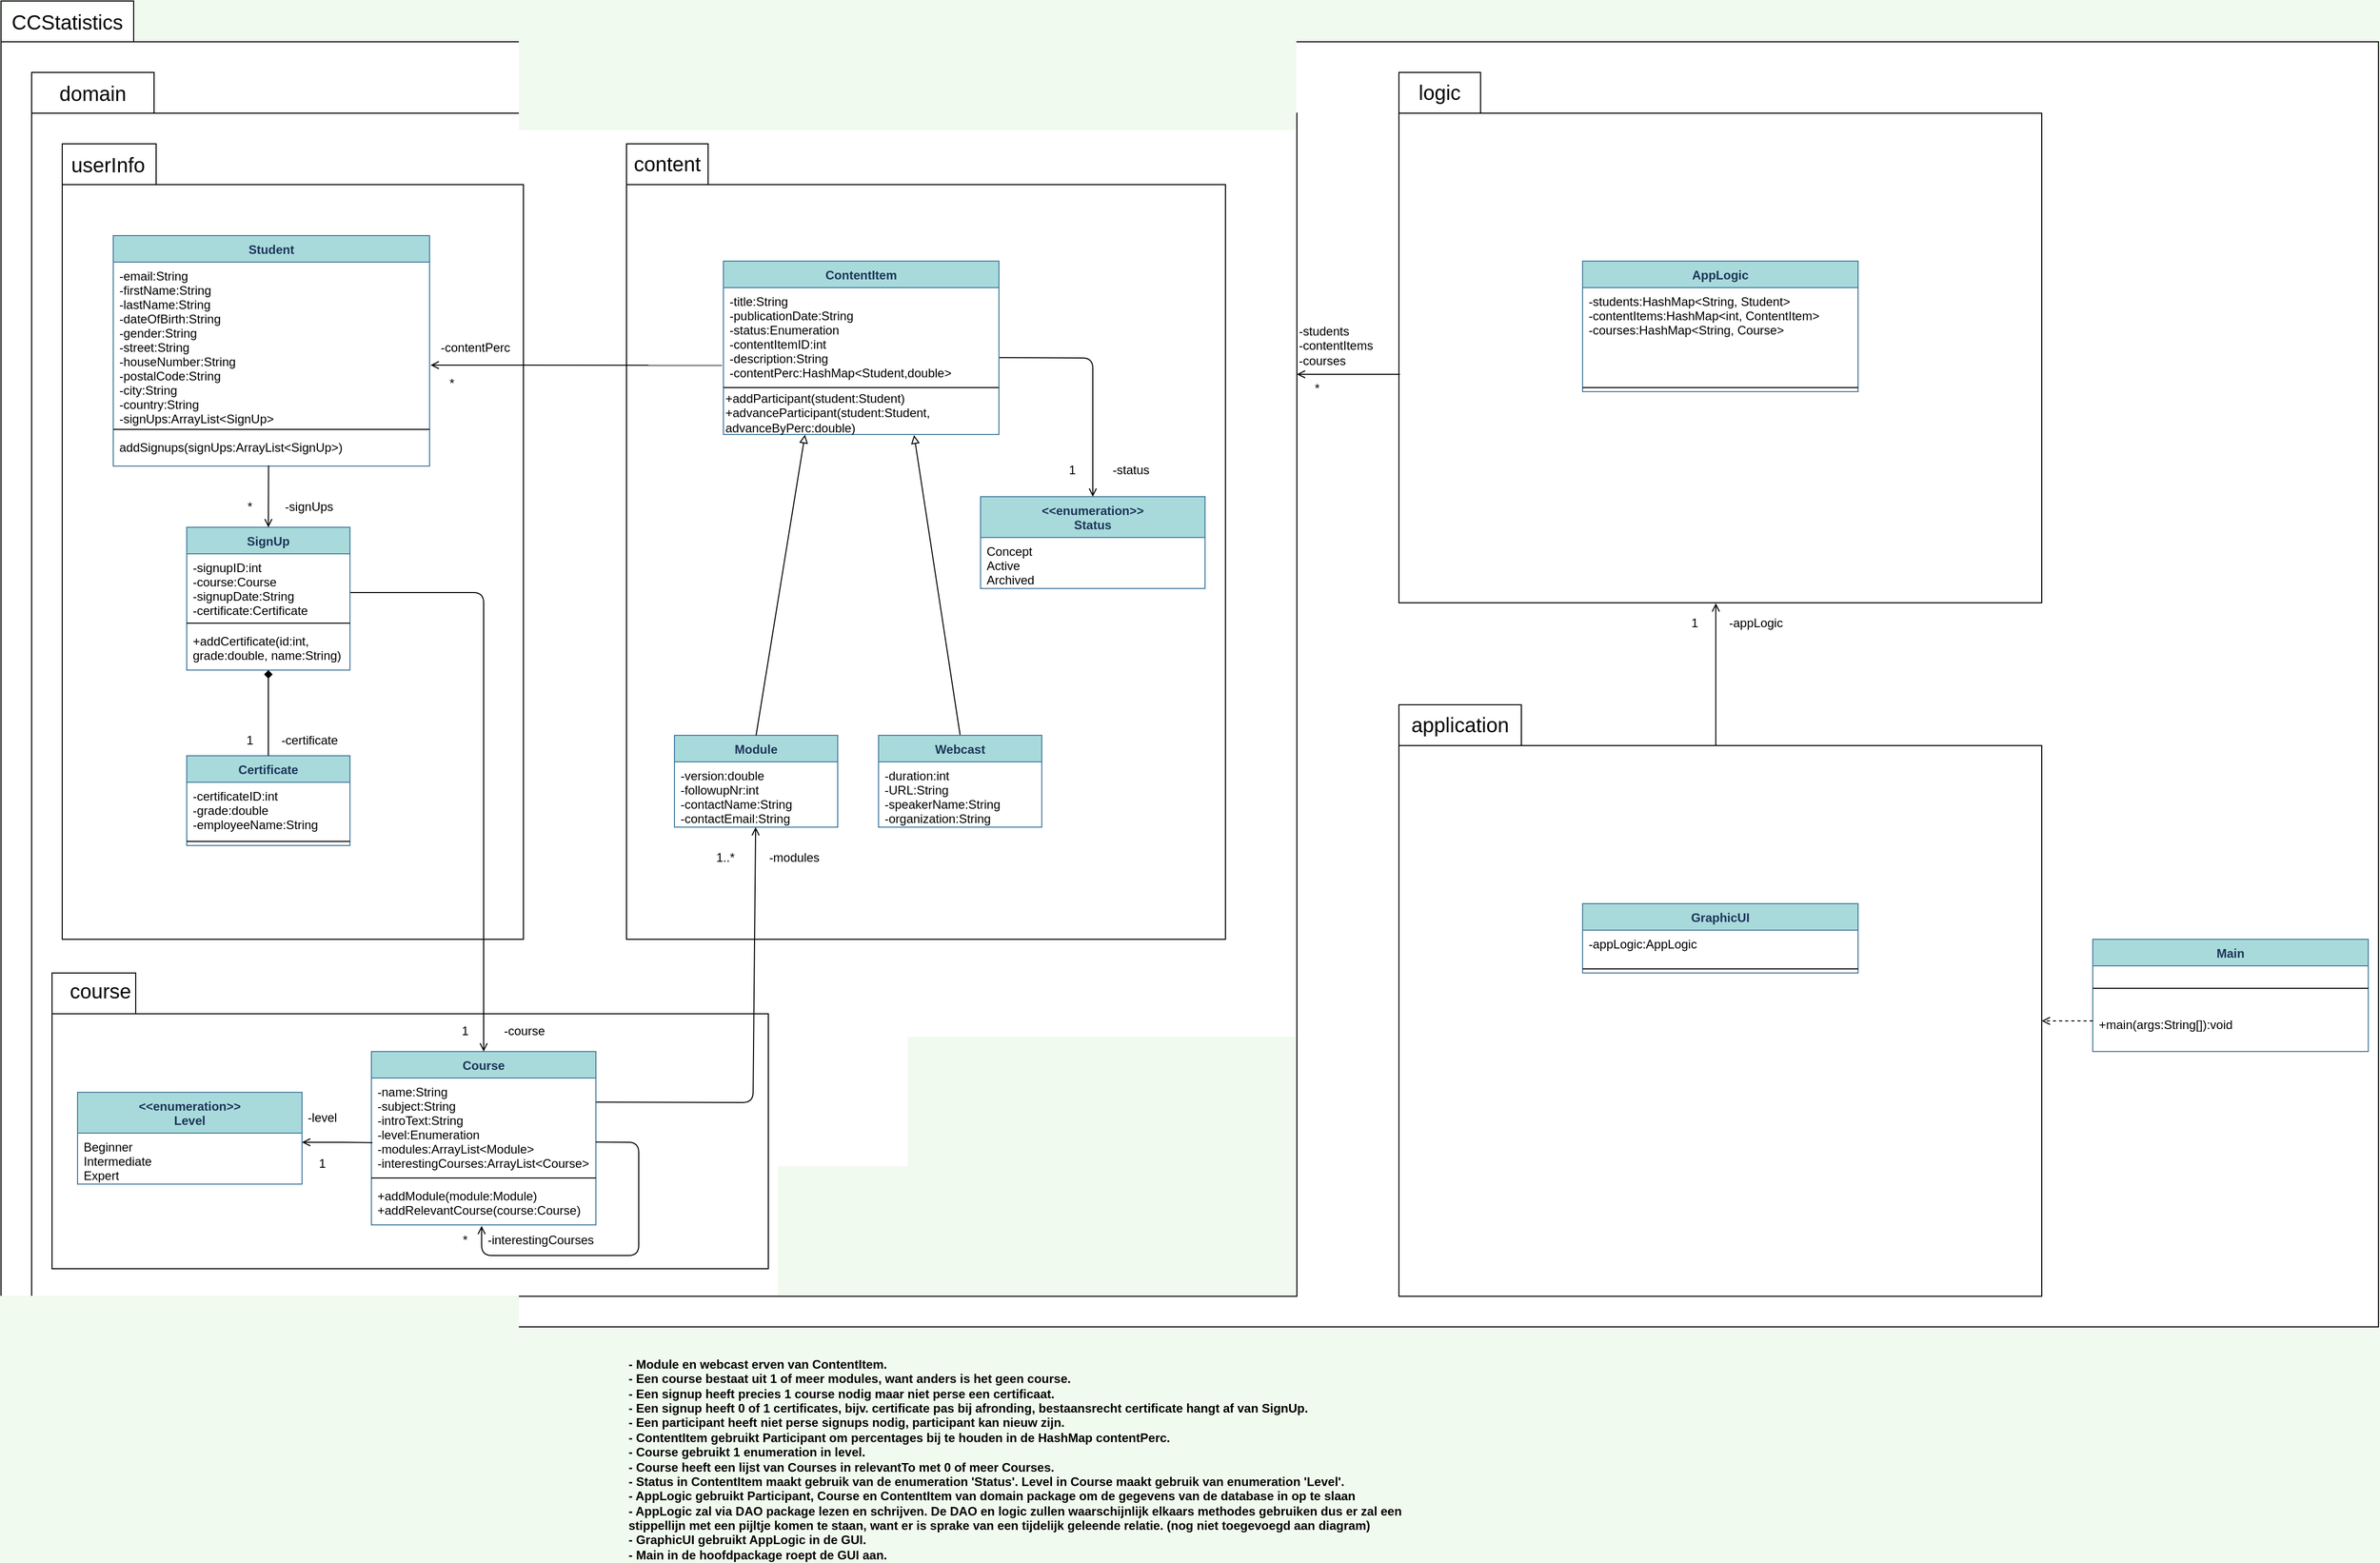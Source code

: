 <mxfile version="13.9.9" type="device" pages="2"><diagram id="C5RBs43oDa-KdzZeNtuy" name="Class diagram"><mxGraphModel dx="2032" dy="3034" grid="1" gridSize="10" guides="1" tooltips="1" connect="1" arrows="1" fold="1" page="1" pageScale="1" pageWidth="827" pageHeight="1169" background="#F1FAEE" math="0" shadow="0"><root><mxCell id="WIyWlLk6GJQsqaUBKTNV-0"/><mxCell id="WIyWlLk6GJQsqaUBKTNV-1" parent="WIyWlLk6GJQsqaUBKTNV-0"/><mxCell id="sgHCHZH9hC2yKxgUmPNf-14" value="package" style="shape=folder;fontStyle=1;spacingTop=10;tabWidth=130;tabHeight=40;tabPosition=left;html=1;fontSize=12;" parent="WIyWlLk6GJQsqaUBKTNV-1" vertex="1"><mxGeometry x="-800" y="-2320" width="2330" height="1300" as="geometry"/></mxCell><mxCell id="sgHCHZH9hC2yKxgUmPNf-5" value="" style="shape=folder;fontStyle=1;spacingTop=10;tabWidth=60;tabHeight=40;tabPosition=left;html=1;fontSize=20;" parent="WIyWlLk6GJQsqaUBKTNV-1" vertex="1"><mxGeometry x="-770" y="-2250" width="1240" height="1200" as="geometry"/></mxCell><mxCell id="sgHCHZH9hC2yKxgUmPNf-3" value="" style="shape=folder;fontStyle=1;spacingTop=10;tabWidth=82;tabHeight=40;tabPosition=left;html=1;" parent="WIyWlLk6GJQsqaUBKTNV-1" vertex="1"><mxGeometry x="-750" y="-1367" width="702" height="290" as="geometry"/></mxCell><mxCell id="sgHCHZH9hC2yKxgUmPNf-0" value="" style="shape=folder;fontStyle=1;spacingTop=10;tabWidth=92;tabHeight=40;tabPosition=left;html=1;" parent="WIyWlLk6GJQsqaUBKTNV-1" vertex="1"><mxGeometry x="-740" y="-2180" width="452" height="780" as="geometry"/></mxCell><mxCell id="sPdz_jmMc16dJgYQqv5J-1" value="" style="shape=folder;fontStyle=1;spacingTop=10;tabWidth=80;tabHeight=40;tabPosition=left;html=1;" parent="WIyWlLk6GJQsqaUBKTNV-1" vertex="1"><mxGeometry x="-187" y="-2180" width="587" height="780" as="geometry"/></mxCell><mxCell id="feHipGiowACFjIjU3fnN-57" style="rounded=1;sketch=0;orthogonalLoop=1;jettySize=auto;html=1;startArrow=open;startFill=0;endArrow=none;endFill=0;fillColor=#e1d5e7;fontColor=#1D3557;entryX=-0.005;entryY=0.81;entryDx=0;entryDy=0;entryPerimeter=0;" parent="WIyWlLk6GJQsqaUBKTNV-1" target="feHipGiowACFjIjU3fnN-1" edge="1"><mxGeometry relative="1" as="geometry"><mxPoint x="-172" y="-1950" as="targetPoint"/><mxPoint x="-379" y="-1963" as="sourcePoint"/><Array as="points"/></mxGeometry></mxCell><mxCell id="feHipGiowACFjIjU3fnN-0" value="ContentItem" style="swimlane;fontStyle=1;align=center;verticalAlign=top;childLayout=stackLayout;horizontal=1;startSize=26;horizontalStack=0;resizeParent=1;resizeParentMax=0;resizeLast=0;collapsible=1;marginBottom=0;rounded=0;sketch=0;strokeColor=#457B9D;fillColor=#A8DADC;fontColor=#1D3557;" parent="WIyWlLk6GJQsqaUBKTNV-1" vertex="1"><mxGeometry x="-92" y="-2065" width="270" height="170" as="geometry"/></mxCell><mxCell id="feHipGiowACFjIjU3fnN-1" value="-title:String&#10;-publicationDate:String&#10;-status:Enumeration&#10;-contentItemID:int&#10;-description:String&#10;-contentPerc:HashMap&lt;Student,double&gt;" style="text;strokeColor=none;fillColor=none;align=left;verticalAlign=top;spacingLeft=4;spacingRight=4;overflow=hidden;rotatable=0;points=[[0,0.5],[1,0.5]];portConstraint=eastwest;" parent="feHipGiowACFjIjU3fnN-0" vertex="1"><mxGeometry y="26" width="270" height="94" as="geometry"/></mxCell><mxCell id="4xEFzBpWDrpKqAZ_pWya-16" value="" style="line;strokeWidth=1;fillColor=none;align=left;verticalAlign=middle;spacingTop=-1;spacingLeft=3;spacingRight=3;rotatable=0;labelPosition=right;points=[];portConstraint=eastwest;" parent="feHipGiowACFjIjU3fnN-0" vertex="1"><mxGeometry y="120" width="270" height="8" as="geometry"/></mxCell><mxCell id="4xEFzBpWDrpKqAZ_pWya-19" value="+addParticipant(student:Student)&lt;br&gt;+advanceParticipant(student:Student,&lt;br&gt;advanceByPerc:double)" style="text;html=1;strokeColor=none;fillColor=none;align=left;verticalAlign=middle;whiteSpace=wrap;rounded=0;" parent="feHipGiowACFjIjU3fnN-0" vertex="1"><mxGeometry y="128" width="270" height="42" as="geometry"/></mxCell><mxCell id="feHipGiowACFjIjU3fnN-54" style="rounded=1;sketch=0;orthogonalLoop=1;jettySize=auto;html=1;startArrow=open;startFill=0;endArrow=none;endFill=0;fillColor=#A8DADC;fontColor=#1D3557;entryX=0.997;entryY=0.251;entryDx=0;entryDy=0;entryPerimeter=0;" parent="WIyWlLk6GJQsqaUBKTNV-1" source="feHipGiowACFjIjU3fnN-4" target="feHipGiowACFjIjU3fnN-14" edge="1"><mxGeometry relative="1" as="geometry"><Array as="points"><mxPoint x="-63" y="-1240"/></Array><mxPoint x="-230" y="-1280" as="targetPoint"/></mxGeometry></mxCell><mxCell id="feHipGiowACFjIjU3fnN-4" value="Module" style="swimlane;fontStyle=1;align=center;verticalAlign=top;childLayout=stackLayout;horizontal=1;startSize=26;horizontalStack=0;resizeParent=1;resizeParentMax=0;resizeLast=0;collapsible=1;marginBottom=0;rounded=0;sketch=0;strokeColor=#457B9D;fillColor=#A8DADC;fontColor=#1D3557;" parent="WIyWlLk6GJQsqaUBKTNV-1" vertex="1"><mxGeometry x="-140" y="-1600" width="160" height="90" as="geometry"><mxRectangle x="360" y="75" width="70" height="26" as="alternateBounds"/></mxGeometry></mxCell><mxCell id="feHipGiowACFjIjU3fnN-5" value="-version:double&#10;-followupNr:int&#10;-contactName:String&#10;-contactEmail:String" style="text;strokeColor=none;fillColor=none;align=left;verticalAlign=top;spacingLeft=4;spacingRight=4;overflow=hidden;rotatable=0;points=[[0,0.5],[1,0.5]];portConstraint=eastwest;" parent="feHipGiowACFjIjU3fnN-4" vertex="1"><mxGeometry y="26" width="160" height="64" as="geometry"/></mxCell><mxCell id="feHipGiowACFjIjU3fnN-51" style="rounded=1;sketch=0;orthogonalLoop=1;jettySize=auto;html=1;startArrow=none;startFill=0;endArrow=block;endFill=0;fillColor=#A8DADC;fontColor=#1D3557;exitX=0.5;exitY=0;exitDx=0;exitDy=0;entryX=0.692;entryY=1.016;entryDx=0;entryDy=0;entryPerimeter=0;" parent="WIyWlLk6GJQsqaUBKTNV-1" source="feHipGiowACFjIjU3fnN-8" target="4xEFzBpWDrpKqAZ_pWya-19" edge="1"><mxGeometry relative="1" as="geometry"><mxPoint x="-17" y="-1870" as="targetPoint"/><mxPoint x="33" y="-1600" as="sourcePoint"/></mxGeometry></mxCell><mxCell id="feHipGiowACFjIjU3fnN-8" value="Webcast" style="swimlane;fontStyle=1;align=center;verticalAlign=top;childLayout=stackLayout;horizontal=1;startSize=26;horizontalStack=0;resizeParent=1;resizeParentMax=0;resizeLast=0;collapsible=1;marginBottom=0;rounded=0;sketch=0;strokeColor=#457B9D;fillColor=#A8DADC;fontColor=#1D3557;" parent="WIyWlLk6GJQsqaUBKTNV-1" vertex="1"><mxGeometry x="60" y="-1600" width="160" height="90" as="geometry"/></mxCell><mxCell id="feHipGiowACFjIjU3fnN-9" value="-duration:int&#10;-URL:String&#10;-speakerName:String&#10;-organization:String" style="text;strokeColor=none;fillColor=none;align=left;verticalAlign=top;spacingLeft=4;spacingRight=4;overflow=hidden;rotatable=0;points=[[0,0.5],[1,0.5]];portConstraint=eastwest;fontStyle=0" parent="feHipGiowACFjIjU3fnN-8" vertex="1"><mxGeometry y="26" width="160" height="64" as="geometry"/></mxCell><mxCell id="feHipGiowACFjIjU3fnN-13" value="Course" style="swimlane;fontStyle=1;align=center;verticalAlign=top;childLayout=stackLayout;horizontal=1;startSize=26;horizontalStack=0;resizeParent=1;resizeParentMax=0;resizeLast=0;collapsible=1;marginBottom=0;rounded=0;sketch=0;strokeColor=#457B9D;fillColor=#A8DADC;fontColor=#1D3557;" parent="WIyWlLk6GJQsqaUBKTNV-1" vertex="1"><mxGeometry x="-437" y="-1290" width="220" height="170" as="geometry"/></mxCell><mxCell id="feHipGiowACFjIjU3fnN-14" value="-name:String&#10;-subject:String&#10;-introText:String&#10;-level:Enumeration&#10;-modules:ArrayList&lt;Module&gt;&#10;-interestingCourses:ArrayList&lt;Course&gt;&#10;" style="text;strokeColor=none;fillColor=none;align=left;verticalAlign=top;spacingLeft=4;spacingRight=4;overflow=hidden;rotatable=0;points=[[0,0.5],[1,0.5]];portConstraint=eastwest;" parent="feHipGiowACFjIjU3fnN-13" vertex="1"><mxGeometry y="26" width="220" height="94" as="geometry"/></mxCell><mxCell id="feHipGiowACFjIjU3fnN-15" value="" style="line;strokeWidth=1;fillColor=none;align=left;verticalAlign=middle;spacingTop=-1;spacingLeft=3;spacingRight=3;rotatable=0;labelPosition=right;points=[];portConstraint=eastwest;" parent="feHipGiowACFjIjU3fnN-13" vertex="1"><mxGeometry y="120" width="220" height="8" as="geometry"/></mxCell><mxCell id="feHipGiowACFjIjU3fnN-16" value="+addModule(module:Module)&#10;+addRelevantCourse(course:Course)" style="text;strokeColor=none;fillColor=none;align=left;verticalAlign=top;spacingLeft=4;spacingRight=4;overflow=hidden;rotatable=0;points=[[0,0.5],[1,0.5]];portConstraint=eastwest;" parent="feHipGiowACFjIjU3fnN-13" vertex="1"><mxGeometry y="128" width="220" height="42" as="geometry"/></mxCell><mxCell id="4xEFzBpWDrpKqAZ_pWya-10" value="" style="endArrow=open;html=1;strokeColor=#000000;exitX=1;exitY=0.668;exitDx=0;exitDy=0;exitPerimeter=0;endFill=0;" parent="feHipGiowACFjIjU3fnN-13" source="feHipGiowACFjIjU3fnN-14" edge="1"><mxGeometry width="50" height="50" relative="1" as="geometry"><mxPoint x="262" y="140" as="sourcePoint"/><mxPoint x="108" y="171" as="targetPoint"/><Array as="points"><mxPoint x="262" y="89"/><mxPoint x="262" y="200"/><mxPoint x="108" y="200"/></Array></mxGeometry></mxCell><mxCell id="feHipGiowACFjIjU3fnN-52" style="rounded=1;sketch=0;orthogonalLoop=1;jettySize=auto;html=1;entryX=0.5;entryY=0;entryDx=0;entryDy=0;startArrow=none;startFill=0;endArrow=open;endFill=0;fillColor=#A8DADC;fontColor=#1D3557;edgeStyle=orthogonalEdgeStyle;" parent="WIyWlLk6GJQsqaUBKTNV-1" target="feHipGiowACFjIjU3fnN-13" edge="1"><mxGeometry relative="1" as="geometry"><mxPoint x="-458" y="-1740" as="sourcePoint"/><Array as="points"><mxPoint x="-458" y="-1740"/><mxPoint x="-327" y="-1740"/></Array></mxGeometry></mxCell><mxCell id="feHipGiowACFjIjU3fnN-17" value="Student" style="swimlane;fontStyle=1;align=center;verticalAlign=top;childLayout=stackLayout;horizontal=1;startSize=26;horizontalStack=0;resizeParent=1;resizeParentMax=0;resizeLast=0;collapsible=1;marginBottom=0;rounded=0;sketch=0;strokeColor=#457B9D;fillColor=#A8DADC;fontColor=#1D3557;" parent="WIyWlLk6GJQsqaUBKTNV-1" vertex="1"><mxGeometry x="-690" y="-2090" width="310" height="226" as="geometry"/></mxCell><mxCell id="feHipGiowACFjIjU3fnN-18" value="-email:String&#10;-firstName:String&#10;-lastName:String&#10;-dateOfBirth:String&#10;-gender:String&#10;-street:String&#10;-houseNumber:String&#10;-postalCode:String&#10;-city:String&#10;-country:String&#10;-signUps:ArrayList&lt;SignUp&gt;" style="text;strokeColor=none;fillColor=none;align=left;verticalAlign=top;spacingLeft=4;spacingRight=4;overflow=hidden;rotatable=0;points=[[0,0.5],[1,0.5]];portConstraint=eastwest;" parent="feHipGiowACFjIjU3fnN-17" vertex="1"><mxGeometry y="26" width="310" height="160" as="geometry"/></mxCell><mxCell id="feHipGiowACFjIjU3fnN-19" value="" style="line;strokeWidth=1;fillColor=none;align=left;verticalAlign=middle;spacingTop=-1;spacingLeft=3;spacingRight=3;rotatable=0;labelPosition=right;points=[];portConstraint=eastwest;" parent="feHipGiowACFjIjU3fnN-17" vertex="1"><mxGeometry y="186" width="310" height="8" as="geometry"/></mxCell><mxCell id="feHipGiowACFjIjU3fnN-20" value="addSignups(signUps:ArrayList&lt;SignUp&gt;)" style="text;strokeColor=none;fillColor=none;align=left;verticalAlign=top;spacingLeft=4;spacingRight=4;overflow=hidden;rotatable=0;points=[[0,0.5],[1,0.5]];portConstraint=eastwest;" parent="feHipGiowACFjIjU3fnN-17" vertex="1"><mxGeometry y="194" width="310" height="32" as="geometry"/></mxCell><mxCell id="o7EIkPoKEHvitZHF2vj1-178" value="SignUp" style="swimlane;fontStyle=1;align=center;verticalAlign=top;childLayout=stackLayout;horizontal=1;startSize=26;horizontalStack=0;resizeParent=1;resizeParentMax=0;resizeLast=0;collapsible=1;marginBottom=0;rounded=0;sketch=0;strokeColor=#457B9D;fillColor=#A8DADC;fontColor=#1D3557;" parent="WIyWlLk6GJQsqaUBKTNV-1" vertex="1"><mxGeometry x="-618" y="-1804" width="160" height="140" as="geometry"/></mxCell><mxCell id="o7EIkPoKEHvitZHF2vj1-179" value="-signupID:int&#10;-course:Course&#10;-signupDate:String&#10;-certificate:Certificate" style="text;strokeColor=none;fillColor=none;align=left;verticalAlign=top;spacingLeft=4;spacingRight=4;overflow=hidden;rotatable=0;points=[[0,0.5],[1,0.5]];portConstraint=eastwest;" parent="o7EIkPoKEHvitZHF2vj1-178" vertex="1"><mxGeometry y="26" width="160" height="64" as="geometry"/></mxCell><mxCell id="o7EIkPoKEHvitZHF2vj1-180" value="" style="line;strokeWidth=1;fillColor=none;align=left;verticalAlign=middle;spacingTop=-1;spacingLeft=3;spacingRight=3;rotatable=0;labelPosition=right;points=[];portConstraint=eastwest;" parent="o7EIkPoKEHvitZHF2vj1-178" vertex="1"><mxGeometry y="90" width="160" height="8" as="geometry"/></mxCell><mxCell id="o7EIkPoKEHvitZHF2vj1-181" value="+addCertificate(id:int,&#10;grade:double, name:String)" style="text;strokeColor=none;fillColor=none;align=left;verticalAlign=top;spacingLeft=4;spacingRight=4;overflow=hidden;rotatable=0;points=[[0,0.5],[1,0.5]];portConstraint=eastwest;" parent="o7EIkPoKEHvitZHF2vj1-178" vertex="1"><mxGeometry y="98" width="160" height="42" as="geometry"/></mxCell><mxCell id="o7EIkPoKEHvitZHF2vj1-183" value="" style="endArrow=none;html=1;strokeColor=#000000;entryX=0.491;entryY=0.981;entryDx=0;entryDy=0;entryPerimeter=0;startArrow=open;startFill=0;endFill=0;exitX=0.5;exitY=0;exitDx=0;exitDy=0;" parent="WIyWlLk6GJQsqaUBKTNV-1" source="o7EIkPoKEHvitZHF2vj1-178" target="feHipGiowACFjIjU3fnN-20" edge="1"><mxGeometry width="50" height="50" relative="1" as="geometry"><mxPoint x="-430.59" y="-1810" as="sourcePoint"/><mxPoint x="-430.51" y="-1880.004" as="targetPoint"/><Array as="points"/></mxGeometry></mxCell><mxCell id="o7EIkPoKEHvitZHF2vj1-185" value="*" style="text;html=1;strokeColor=none;fillColor=none;align=center;verticalAlign=middle;whiteSpace=wrap;rounded=0;" parent="WIyWlLk6GJQsqaUBKTNV-1" vertex="1"><mxGeometry x="-576" y="-1834" width="40" height="20" as="geometry"/></mxCell><mxCell id="o7EIkPoKEHvitZHF2vj1-186" value="1" style="text;html=1;strokeColor=none;fillColor=none;align=center;verticalAlign=middle;whiteSpace=wrap;rounded=0;" parent="WIyWlLk6GJQsqaUBKTNV-1" vertex="1"><mxGeometry x="-365" y="-1320" width="40" height="20" as="geometry"/></mxCell><mxCell id="o7EIkPoKEHvitZHF2vj1-188" value="1..*" style="text;html=1;strokeColor=none;fillColor=none;align=center;verticalAlign=middle;whiteSpace=wrap;rounded=0;" parent="WIyWlLk6GJQsqaUBKTNV-1" vertex="1"><mxGeometry x="-110" y="-1490" width="40" height="20" as="geometry"/></mxCell><mxCell id="o7EIkPoKEHvitZHF2vj1-189" value="*" style="text;html=1;strokeColor=none;fillColor=none;align=center;verticalAlign=middle;whiteSpace=wrap;rounded=0;" parent="WIyWlLk6GJQsqaUBKTNV-1" vertex="1"><mxGeometry x="-378" y="-1950" width="40" height="10" as="geometry"/></mxCell><mxCell id="qsB4hN0v_XTeqh2kX5ey-0" value="&lt;b&gt;- Module en webcast erven van ContentItem.&lt;br&gt;- Een course bestaat uit 1 of meer modules, want anders is het geen course.&lt;br&gt;- Een signup heeft precies 1 course nodig maar niet perse een certificaat.&lt;br&gt;- Een signup heeft 0 of 1 certificates,&amp;nbsp;bijv.&amp;nbsp;certificate pas bij afronding, bestaansrecht certificate hangt af van SignUp.&lt;br&gt;- Een participant heeft niet perse signups nodig, participant kan nieuw zijn.&lt;br&gt;- ContentItem gebruikt Participant om percentages bij te houden in de HashMap contentPerc.&lt;br&gt;- Course gebruikt 1 enumeration in level.&lt;br&gt;-&amp;nbsp;Course heeft een lijst van Courses in relevantTo met 0 of meer Courses.&lt;br&gt;- Status in ContentItem maakt gebruik van de enumeration 'Status'. Level in Course maakt gebruik van enumeration 'Level'.&lt;br&gt;- AppLogic gebruikt Participant, Course en ContentItem van domain package om de gegevens van de database in op te slaan&lt;br&gt;- AppLogic zal via DAO package lezen en schrijven. De DAO en logic zullen waarschijnlijk elkaars methodes gebruiken dus er zal een stippellijn met een pijltje komen te staan, want er is sprake van een tijdelijk geleende relatie. (nog niet toegevoegd aan diagram)&lt;br&gt;- GraphicUI gebruikt AppLogic in de GUI.&lt;br&gt;- Main in de hoofdpackage roept de GUI aan.&lt;/b&gt;" style="text;html=1;strokeColor=none;fillColor=none;align=left;verticalAlign=middle;whiteSpace=wrap;rounded=0;" parent="WIyWlLk6GJQsqaUBKTNV-1" vertex="1"><mxGeometry x="-187" y="-990" width="812" height="200" as="geometry"/></mxCell><mxCell id="4xEFzBpWDrpKqAZ_pWya-5" value="&lt;&lt;enumeration&gt;&gt;&#10;Level" style="swimlane;fontStyle=1;align=center;verticalAlign=top;childLayout=stackLayout;horizontal=1;startSize=40;horizontalStack=0;resizeParent=1;resizeParentMax=0;resizeLast=0;collapsible=1;marginBottom=0;rounded=0;sketch=0;strokeColor=#457B9D;fillColor=#A8DADC;fontColor=#1D3557;" parent="WIyWlLk6GJQsqaUBKTNV-1" vertex="1"><mxGeometry x="-725" y="-1250" width="220" height="90" as="geometry"/></mxCell><mxCell id="4xEFzBpWDrpKqAZ_pWya-6" value="Beginner&#10;Intermediate&#10;Expert" style="text;strokeColor=none;fillColor=none;align=left;verticalAlign=top;spacingLeft=4;spacingRight=4;overflow=hidden;rotatable=0;points=[[0,0.5],[1,0.5]];portConstraint=eastwest;" parent="4xEFzBpWDrpKqAZ_pWya-5" vertex="1"><mxGeometry y="40" width="220" height="50" as="geometry"/></mxCell><mxCell id="4xEFzBpWDrpKqAZ_pWya-9" style="edgeStyle=orthogonalEdgeStyle;rounded=0;orthogonalLoop=1;jettySize=auto;html=1;entryX=0.004;entryY=0.674;entryDx=0;entryDy=0;entryPerimeter=0;startArrow=open;startFill=0;endArrow=none;endFill=0;strokeColor=#000000;" parent="WIyWlLk6GJQsqaUBKTNV-1" source="4xEFzBpWDrpKqAZ_pWya-6" target="feHipGiowACFjIjU3fnN-14" edge="1"><mxGeometry relative="1" as="geometry"><Array as="points"><mxPoint x="-465" y="-1201"/><mxPoint x="-465" y="-1201"/></Array></mxGeometry></mxCell><mxCell id="4xEFzBpWDrpKqAZ_pWya-11" value="-signUps" style="text;html=1;strokeColor=none;fillColor=none;align=center;verticalAlign=middle;whiteSpace=wrap;rounded=0;" parent="WIyWlLk6GJQsqaUBKTNV-1" vertex="1"><mxGeometry x="-544" y="-1829" width="92" height="10" as="geometry"/></mxCell><mxCell id="4xEFzBpWDrpKqAZ_pWya-13" value="-course" style="text;html=1;strokeColor=none;fillColor=none;align=center;verticalAlign=middle;whiteSpace=wrap;rounded=0;" parent="WIyWlLk6GJQsqaUBKTNV-1" vertex="1"><mxGeometry x="-317" y="-1320" width="60" height="20" as="geometry"/></mxCell><mxCell id="4xEFzBpWDrpKqAZ_pWya-14" value="-modules" style="text;html=1;strokeColor=none;fillColor=none;align=center;verticalAlign=middle;whiteSpace=wrap;rounded=0;" parent="WIyWlLk6GJQsqaUBKTNV-1" vertex="1"><mxGeometry x="-60" y="-1490" width="75" height="20" as="geometry"/></mxCell><mxCell id="4xEFzBpWDrpKqAZ_pWya-15" value="-contentPerc" style="text;html=1;strokeColor=none;fillColor=none;align=center;verticalAlign=middle;whiteSpace=wrap;rounded=0;fontSize=12;" parent="WIyWlLk6GJQsqaUBKTNV-1" vertex="1"><mxGeometry x="-380" y="-1990" width="90" height="20" as="geometry"/></mxCell><mxCell id="4xEFzBpWDrpKqAZ_pWya-21" style="rounded=1;sketch=0;orthogonalLoop=1;jettySize=auto;html=1;startArrow=none;startFill=0;endArrow=block;endFill=0;fillColor=#A8DADC;fontColor=#1D3557;exitX=0.5;exitY=0;exitDx=0;exitDy=0;entryX=0.296;entryY=1.005;entryDx=0;entryDy=0;entryPerimeter=0;" parent="WIyWlLk6GJQsqaUBKTNV-1" source="feHipGiowACFjIjU3fnN-4" target="4xEFzBpWDrpKqAZ_pWya-19" edge="1"><mxGeometry relative="1" as="geometry"><mxPoint x="-67" y="-1870" as="targetPoint"/><mxPoint x="-105" y="-1620" as="sourcePoint"/></mxGeometry></mxCell><mxCell id="sPdz_jmMc16dJgYQqv5J-2" value="&lt;font style=&quot;font-size: 20px&quot;&gt;content&lt;/font&gt;" style="text;html=1;strokeColor=none;fillColor=none;align=center;verticalAlign=middle;whiteSpace=wrap;rounded=0;fontSize=17;" parent="WIyWlLk6GJQsqaUBKTNV-1" vertex="1"><mxGeometry x="-177" y="-2170" width="60" height="20" as="geometry"/></mxCell><mxCell id="sgHCHZH9hC2yKxgUmPNf-1" value="&lt;font style=&quot;font-size: 20px&quot;&gt;userInfo&lt;/font&gt;" style="text;html=1;strokeColor=none;fillColor=none;align=center;verticalAlign=middle;whiteSpace=wrap;rounded=0;" parent="WIyWlLk6GJQsqaUBKTNV-1" vertex="1"><mxGeometry x="-715" y="-2170" width="40" height="20" as="geometry"/></mxCell><mxCell id="sgHCHZH9hC2yKxgUmPNf-4" value="course" style="text;html=1;strokeColor=none;fillColor=none;align=center;verticalAlign=middle;whiteSpace=wrap;rounded=0;fontSize=20;" parent="WIyWlLk6GJQsqaUBKTNV-1" vertex="1"><mxGeometry x="-725" y="-1360" width="45" height="20" as="geometry"/></mxCell><mxCell id="sgHCHZH9hC2yKxgUmPNf-6" value="domain" style="text;html=1;strokeColor=none;fillColor=none;align=center;verticalAlign=middle;whiteSpace=wrap;rounded=0;fontSize=20;" parent="WIyWlLk6GJQsqaUBKTNV-1" vertex="1"><mxGeometry x="-730" y="-2240" width="40" height="20" as="geometry"/></mxCell><mxCell id="sgHCHZH9hC2yKxgUmPNf-9" value="1" style="text;html=1;strokeColor=none;fillColor=none;align=center;verticalAlign=middle;whiteSpace=wrap;rounded=0;fontSize=12;" parent="WIyWlLk6GJQsqaUBKTNV-1" vertex="1"><mxGeometry x="-505" y="-1190" width="40" height="20" as="geometry"/></mxCell><mxCell id="sgHCHZH9hC2yKxgUmPNf-10" value="-level" style="text;html=1;strokeColor=none;fillColor=none;align=center;verticalAlign=middle;whiteSpace=wrap;rounded=0;fontSize=12;" parent="WIyWlLk6GJQsqaUBKTNV-1" vertex="1"><mxGeometry x="-505" y="-1235" width="40" height="20" as="geometry"/></mxCell><mxCell id="sgHCHZH9hC2yKxgUmPNf-12" value="*" style="text;html=1;strokeColor=none;fillColor=none;align=center;verticalAlign=middle;whiteSpace=wrap;rounded=0;fontSize=12;" parent="WIyWlLk6GJQsqaUBKTNV-1" vertex="1"><mxGeometry x="-354" y="-1110" width="18" height="10" as="geometry"/></mxCell><mxCell id="sgHCHZH9hC2yKxgUmPNf-13" value="-interestingCourses" style="text;html=1;strokeColor=none;fillColor=none;align=center;verticalAlign=middle;whiteSpace=wrap;rounded=0;fontSize=12;" parent="WIyWlLk6GJQsqaUBKTNV-1" vertex="1"><mxGeometry x="-336" y="-1110" width="130" height="10" as="geometry"/></mxCell><mxCell id="sgHCHZH9hC2yKxgUmPNf-16" value="CCStatistics" style="text;html=1;strokeColor=none;fillColor=none;align=center;verticalAlign=middle;whiteSpace=wrap;rounded=0;fontSize=20;" parent="WIyWlLk6GJQsqaUBKTNV-1" vertex="1"><mxGeometry x="-800" y="-2310" width="130" height="20" as="geometry"/></mxCell><mxCell id="rP0rr3EzFBxr6KsfWkIh-7" value="" style="shape=folder;fontStyle=1;spacingTop=10;tabWidth=80;tabHeight=40;tabPosition=left;html=1;" parent="WIyWlLk6GJQsqaUBKTNV-1" vertex="1"><mxGeometry x="570" y="-2250" width="630" height="520" as="geometry"/></mxCell><mxCell id="rP0rr3EzFBxr6KsfWkIh-8" value="" style="shape=folder;fontStyle=1;spacingTop=10;tabWidth=120;tabHeight=40;tabPosition=left;html=1;" parent="WIyWlLk6GJQsqaUBKTNV-1" vertex="1"><mxGeometry x="570" y="-1630" width="630" height="580" as="geometry"/></mxCell><mxCell id="rP0rr3EzFBxr6KsfWkIh-10" value="&lt;font style=&quot;font-size: 20px&quot;&gt;logic&lt;/font&gt;" style="text;html=1;strokeColor=none;fillColor=none;align=center;verticalAlign=middle;whiteSpace=wrap;rounded=0;fontSize=17;" parent="WIyWlLk6GJQsqaUBKTNV-1" vertex="1"><mxGeometry x="580" y="-2240" width="60" height="20" as="geometry"/></mxCell><mxCell id="rP0rr3EzFBxr6KsfWkIh-11" value="&lt;font style=&quot;font-size: 20px&quot;&gt;application&lt;/font&gt;" style="text;html=1;strokeColor=none;fillColor=none;align=center;verticalAlign=middle;whiteSpace=wrap;rounded=0;fontSize=17;" parent="WIyWlLk6GJQsqaUBKTNV-1" vertex="1"><mxGeometry x="600" y="-1620" width="60" height="20" as="geometry"/></mxCell><mxCell id="rP0rr3EzFBxr6KsfWkIh-15" value="AppLogic" style="swimlane;fontStyle=1;align=center;verticalAlign=top;childLayout=stackLayout;horizontal=1;startSize=26;horizontalStack=0;resizeParent=1;resizeParentMax=0;resizeLast=0;collapsible=1;marginBottom=0;rounded=0;sketch=0;strokeColor=#457B9D;fillColor=#A8DADC;fontColor=#1D3557;" parent="WIyWlLk6GJQsqaUBKTNV-1" vertex="1"><mxGeometry x="750" y="-2065" width="270" height="128" as="geometry"/></mxCell><mxCell id="rP0rr3EzFBxr6KsfWkIh-16" value="-students:HashMap&lt;String, Student&gt;&#10;-contentItems:HashMap&lt;int, ContentItem&gt;&#10;-courses:HashMap&lt;String, Course&gt;" style="text;strokeColor=none;fillColor=none;align=left;verticalAlign=top;spacingLeft=4;spacingRight=4;overflow=hidden;rotatable=0;points=[[0,0.5],[1,0.5]];portConstraint=eastwest;" parent="rP0rr3EzFBxr6KsfWkIh-15" vertex="1"><mxGeometry y="26" width="270" height="94" as="geometry"/></mxCell><mxCell id="rP0rr3EzFBxr6KsfWkIh-17" value="" style="line;strokeWidth=1;fillColor=none;align=left;verticalAlign=middle;spacingTop=-1;spacingLeft=3;spacingRight=3;rotatable=0;labelPosition=right;points=[];portConstraint=eastwest;" parent="rP0rr3EzFBxr6KsfWkIh-15" vertex="1"><mxGeometry y="120" width="270" height="8" as="geometry"/></mxCell><mxCell id="rP0rr3EzFBxr6KsfWkIh-19" value="GraphicUI" style="swimlane;fontStyle=1;align=center;verticalAlign=top;childLayout=stackLayout;horizontal=1;startSize=26;horizontalStack=0;resizeParent=1;resizeParentMax=0;resizeLast=0;collapsible=1;marginBottom=0;rounded=0;sketch=0;strokeColor=#457B9D;fillColor=#A8DADC;fontColor=#1D3557;" parent="WIyWlLk6GJQsqaUBKTNV-1" vertex="1"><mxGeometry x="750" y="-1435" width="270" height="68" as="geometry"/></mxCell><mxCell id="rP0rr3EzFBxr6KsfWkIh-20" value="-appLogic:AppLogic&#10;" style="text;strokeColor=none;fillColor=none;align=left;verticalAlign=top;spacingLeft=4;spacingRight=4;overflow=hidden;rotatable=0;points=[[0,0.5],[1,0.5]];portConstraint=eastwest;" parent="rP0rr3EzFBxr6KsfWkIh-19" vertex="1"><mxGeometry y="26" width="270" height="34" as="geometry"/></mxCell><mxCell id="rP0rr3EzFBxr6KsfWkIh-21" value="" style="line;strokeWidth=1;fillColor=none;align=left;verticalAlign=middle;spacingTop=-1;spacingLeft=3;spacingRight=3;rotatable=0;labelPosition=right;points=[];portConstraint=eastwest;" parent="rP0rr3EzFBxr6KsfWkIh-19" vertex="1"><mxGeometry y="60" width="270" height="8" as="geometry"/></mxCell><mxCell id="rP0rr3EzFBxr6KsfWkIh-23" value="" style="endArrow=open;html=1;startArrow=none;startFill=0;endFill=0;" parent="WIyWlLk6GJQsqaUBKTNV-1" edge="1"><mxGeometry width="50" height="50" relative="1" as="geometry"><mxPoint x="571" y="-1954" as="sourcePoint"/><mxPoint x="470" y="-1954" as="targetPoint"/></mxGeometry></mxCell><mxCell id="rP0rr3EzFBxr6KsfWkIh-24" value="" style="endArrow=open;html=1;exitX=0.493;exitY=0.068;exitDx=0;exitDy=0;exitPerimeter=0;startArrow=none;startFill=0;endFill=0;entryX=0.493;entryY=1.001;entryDx=0;entryDy=0;entryPerimeter=0;" parent="WIyWlLk6GJQsqaUBKTNV-1" source="rP0rr3EzFBxr6KsfWkIh-8" target="rP0rr3EzFBxr6KsfWkIh-7" edge="1"><mxGeometry width="50" height="50" relative="1" as="geometry"><mxPoint x="890" y="-1720" as="sourcePoint"/><mxPoint x="940" y="-1770" as="targetPoint"/></mxGeometry></mxCell><mxCell id="rP0rr3EzFBxr6KsfWkIh-27" value="1" style="text;html=1;strokeColor=none;fillColor=none;align=center;verticalAlign=middle;whiteSpace=wrap;rounded=0;" parent="WIyWlLk6GJQsqaUBKTNV-1" vertex="1"><mxGeometry x="840" y="-1720" width="40" height="20" as="geometry"/></mxCell><mxCell id="rP0rr3EzFBxr6KsfWkIh-28" value="-appLogic" style="text;html=1;strokeColor=none;fillColor=none;align=center;verticalAlign=middle;whiteSpace=wrap;rounded=0;" parent="WIyWlLk6GJQsqaUBKTNV-1" vertex="1"><mxGeometry x="890" y="-1720" width="60" height="20" as="geometry"/></mxCell><mxCell id="rP0rr3EzFBxr6KsfWkIh-29" value="*" style="text;html=1;strokeColor=none;fillColor=none;align=center;verticalAlign=middle;whiteSpace=wrap;rounded=0;" parent="WIyWlLk6GJQsqaUBKTNV-1" vertex="1"><mxGeometry x="470" y="-1950" width="40" height="20" as="geometry"/></mxCell><mxCell id="rP0rr3EzFBxr6KsfWkIh-31" value="-students&lt;br&gt;-contentItems&lt;br&gt;-courses" style="text;html=1;strokeColor=none;fillColor=none;align=left;verticalAlign=top;whiteSpace=wrap;rounded=0;" parent="WIyWlLk6GJQsqaUBKTNV-1" vertex="1"><mxGeometry x="470" y="-2010" width="80" height="50" as="geometry"/></mxCell><mxCell id="8QhRmHNd97K_W5249dZ9-8" value="Main" style="swimlane;fontStyle=1;align=center;verticalAlign=top;childLayout=stackLayout;horizontal=1;startSize=26;horizontalStack=0;resizeParent=1;resizeParentMax=0;resizeLast=0;collapsible=1;marginBottom=0;rounded=0;sketch=0;strokeColor=#457B9D;fillColor=#A8DADC;fontColor=#1D3557;" parent="WIyWlLk6GJQsqaUBKTNV-1" vertex="1"><mxGeometry x="1250" y="-1400" width="270" height="110" as="geometry"/></mxCell><mxCell id="8QhRmHNd97K_W5249dZ9-10" value="" style="line;strokeWidth=1;fillColor=none;align=left;verticalAlign=middle;spacingTop=-1;spacingLeft=3;spacingRight=3;rotatable=0;labelPosition=right;points=[];portConstraint=eastwest;" parent="8QhRmHNd97K_W5249dZ9-8" vertex="1"><mxGeometry y="26" width="270" height="44" as="geometry"/></mxCell><mxCell id="8QhRmHNd97K_W5249dZ9-9" value="+main(args:String[]):void" style="text;strokeColor=none;fillColor=none;align=left;verticalAlign=top;spacingLeft=4;spacingRight=4;overflow=hidden;rotatable=0;points=[[0,0.5],[1,0.5]];portConstraint=eastwest;" parent="8QhRmHNd97K_W5249dZ9-8" vertex="1"><mxGeometry y="70" width="270" height="40" as="geometry"/></mxCell><mxCell id="8QhRmHNd97K_W5249dZ9-12" style="rounded=0;orthogonalLoop=1;jettySize=auto;html=1;entryX=0;entryY=0;entryDx=630;entryDy=310;entryPerimeter=0;endArrow=open;endFill=0;dashed=1;" parent="WIyWlLk6GJQsqaUBKTNV-1" target="rP0rr3EzFBxr6KsfWkIh-8" edge="1"><mxGeometry relative="1" as="geometry"><mxPoint x="1250" y="-1320" as="sourcePoint"/><Array as="points"><mxPoint x="1240" y="-1320"/><mxPoint x="1230" y="-1320"/><mxPoint x="1220" y="-1320"/></Array></mxGeometry></mxCell><mxCell id="N8swZrLRE0hbO8jmKW8U-1" value="&lt;&lt;enumeration&gt;&gt;&#10;Status" style="swimlane;fontStyle=1;align=center;verticalAlign=top;childLayout=stackLayout;horizontal=1;startSize=40;horizontalStack=0;resizeParent=1;resizeParentMax=0;resizeLast=0;collapsible=1;marginBottom=0;rounded=0;sketch=0;strokeColor=#457B9D;fillColor=#A8DADC;fontColor=#1D3557;" parent="WIyWlLk6GJQsqaUBKTNV-1" vertex="1"><mxGeometry x="160" y="-1834" width="220" height="90" as="geometry"/></mxCell><mxCell id="N8swZrLRE0hbO8jmKW8U-2" value="Concept&#10;Active&#10;Archived" style="text;strokeColor=none;fillColor=none;align=left;verticalAlign=top;spacingLeft=4;spacingRight=4;overflow=hidden;rotatable=0;points=[[0,0.5],[1,0.5]];portConstraint=eastwest;" parent="N8swZrLRE0hbO8jmKW8U-1" vertex="1"><mxGeometry y="40" width="220" height="50" as="geometry"/></mxCell><mxCell id="N8swZrLRE0hbO8jmKW8U-3" value="" style="endArrow=open;html=1;entryX=0.5;entryY=0;entryDx=0;entryDy=0;exitX=1.002;exitY=0.73;exitDx=0;exitDy=0;exitPerimeter=0;endFill=0;" parent="WIyWlLk6GJQsqaUBKTNV-1" source="feHipGiowACFjIjU3fnN-1" target="N8swZrLRE0hbO8jmKW8U-1" edge="1"><mxGeometry width="50" height="50" relative="1" as="geometry"><mxPoint x="182" y="-1970" as="sourcePoint"/><mxPoint x="310" y="-1990" as="targetPoint"/><Array as="points"><mxPoint x="270" y="-1970"/></Array></mxGeometry></mxCell><mxCell id="N8swZrLRE0hbO8jmKW8U-4" value="1" style="text;html=1;strokeColor=none;fillColor=none;align=center;verticalAlign=middle;whiteSpace=wrap;rounded=0;" parent="WIyWlLk6GJQsqaUBKTNV-1" vertex="1"><mxGeometry x="230" y="-1870" width="40" height="20" as="geometry"/></mxCell><mxCell id="N8swZrLRE0hbO8jmKW8U-5" value="-status" style="text;html=1;strokeColor=none;fillColor=none;align=center;verticalAlign=middle;whiteSpace=wrap;rounded=0;" parent="WIyWlLk6GJQsqaUBKTNV-1" vertex="1"><mxGeometry x="270" y="-1870" width="75" height="20" as="geometry"/></mxCell><mxCell id="E6qOHpDnPlPbIWwxYky2-0" value="Certificate" style="swimlane;fontStyle=1;align=center;verticalAlign=top;childLayout=stackLayout;horizontal=1;startSize=26;horizontalStack=0;resizeParent=1;resizeParentMax=0;resizeLast=0;collapsible=1;marginBottom=0;rounded=0;sketch=0;strokeColor=#457B9D;fillColor=#A8DADC;fontColor=#1D3557;" parent="WIyWlLk6GJQsqaUBKTNV-1" vertex="1"><mxGeometry x="-618" y="-1580" width="160" height="88" as="geometry"/></mxCell><mxCell id="E6qOHpDnPlPbIWwxYky2-1" value="-certificateID:int&#10;-grade:double&#10;-employeeName:String" style="text;strokeColor=none;fillColor=none;align=left;verticalAlign=top;spacingLeft=4;spacingRight=4;overflow=hidden;rotatable=0;points=[[0,0.5],[1,0.5]];portConstraint=eastwest;" parent="E6qOHpDnPlPbIWwxYky2-0" vertex="1"><mxGeometry y="26" width="160" height="54" as="geometry"/></mxCell><mxCell id="E6qOHpDnPlPbIWwxYky2-2" value="" style="line;strokeWidth=1;fillColor=none;align=left;verticalAlign=middle;spacingTop=-1;spacingLeft=3;spacingRight=3;rotatable=0;labelPosition=right;points=[];portConstraint=eastwest;" parent="E6qOHpDnPlPbIWwxYky2-0" vertex="1"><mxGeometry y="80" width="160" height="8" as="geometry"/></mxCell><mxCell id="E6qOHpDnPlPbIWwxYky2-4" value="" style="endArrow=diamond;html=1;startArrow=none;startFill=0;endFill=1;entryX=0.5;entryY=1;entryDx=0;entryDy=0;" parent="WIyWlLk6GJQsqaUBKTNV-1" target="o7EIkPoKEHvitZHF2vj1-178" edge="1"><mxGeometry width="50" height="50" relative="1" as="geometry"><mxPoint x="-538" y="-1580" as="sourcePoint"/><mxPoint x="-539" y="-1643" as="targetPoint"/></mxGeometry></mxCell><mxCell id="E6qOHpDnPlPbIWwxYky2-5" value="-certificate" style="text;html=1;strokeColor=none;fillColor=none;align=center;verticalAlign=middle;whiteSpace=wrap;rounded=0;fontSize=12;" parent="WIyWlLk6GJQsqaUBKTNV-1" vertex="1"><mxGeometry x="-533.37" y="-1600" width="70.5" height="10" as="geometry"/></mxCell><mxCell id="E6qOHpDnPlPbIWwxYky2-6" value="1" style="text;html=1;strokeColor=none;fillColor=none;align=center;verticalAlign=middle;whiteSpace=wrap;rounded=0;fontSize=12;" parent="WIyWlLk6GJQsqaUBKTNV-1" vertex="1"><mxGeometry x="-565.12" y="-1600" width="18" height="10" as="geometry"/></mxCell></root></mxGraphModel></diagram><diagram id="P1oBRCwg0Y-Wmhj9Az0h" name="ERD"><mxGraphModel dx="1024" dy="592" grid="1" gridSize="10" guides="1" tooltips="1" connect="1" arrows="1" fold="1" page="1" pageScale="1" pageWidth="827" pageHeight="1169" math="0" shadow="0"><root><mxCell id="8teTHtU4GiHTJaHHD_Mh-0"/><mxCell id="8teTHtU4GiHTJaHHD_Mh-1" parent="8teTHtU4GiHTJaHHD_Mh-0"/><mxCell id="8teTHtU4GiHTJaHHD_Mh-2" value="ContentItem" style="swimlane;fontStyle=0;childLayout=stackLayout;horizontal=1;startSize=26;horizontalStack=0;resizeParent=1;resizeParentMax=0;resizeLast=0;collapsible=1;marginBottom=0;align=center;fontSize=14;" parent="8teTHtU4GiHTJaHHD_Mh-1" vertex="1"><mxGeometry x="500" y="100" width="160" height="116" as="geometry"/></mxCell><mxCell id="8teTHtU4GiHTJaHHD_Mh-3" value="Status" style="text;strokeColor=none;fillColor=none;spacingLeft=4;spacingRight=4;overflow=hidden;rotatable=0;points=[[0,0.5],[1,0.5]];portConstraint=eastwest;fontSize=12;" parent="8teTHtU4GiHTJaHHD_Mh-2" vertex="1"><mxGeometry y="26" width="160" height="30" as="geometry"/></mxCell><mxCell id="8teTHtU4GiHTJaHHD_Mh-4" value="Description" style="text;strokeColor=none;fillColor=none;spacingLeft=4;spacingRight=4;overflow=hidden;rotatable=0;points=[[0,0.5],[1,0.5]];portConstraint=eastwest;fontSize=12;" parent="8teTHtU4GiHTJaHHD_Mh-2" vertex="1"><mxGeometry y="56" width="160" height="30" as="geometry"/></mxCell><mxCell id="8teTHtU4GiHTJaHHD_Mh-5" value="PublicationDate" style="text;strokeColor=none;fillColor=none;spacingLeft=4;spacingRight=4;overflow=hidden;rotatable=0;points=[[0,0.5],[1,0.5]];portConstraint=eastwest;fontSize=12;" parent="8teTHtU4GiHTJaHHD_Mh-2" vertex="1"><mxGeometry y="86" width="160" height="30" as="geometry"/></mxCell><mxCell id="8teTHtU4GiHTJaHHD_Mh-6" value="Module" style="swimlane;fontStyle=0;childLayout=stackLayout;horizontal=1;startSize=26;horizontalStack=0;resizeParent=1;resizeParentMax=0;resizeLast=0;collapsible=1;marginBottom=0;align=center;fontSize=14;" parent="8teTHtU4GiHTJaHHD_Mh-1" vertex="1"><mxGeometry x="339" y="511" width="160" height="206" as="geometry"/></mxCell><mxCell id="STKgP6EKJ-mhRVuYqsoG-1" value="*Title" style="text;strokeColor=none;fillColor=none;spacingLeft=4;spacingRight=4;overflow=hidden;rotatable=0;points=[[0,0.5],[1,0.5]];portConstraint=eastwest;fontSize=12;" parent="8teTHtU4GiHTJaHHD_Mh-6" vertex="1"><mxGeometry y="26" width="160" height="30" as="geometry"/></mxCell><mxCell id="8teTHtU4GiHTJaHHD_Mh-8" value="*Version" style="text;strokeColor=none;fillColor=none;spacingLeft=4;spacingRight=4;overflow=hidden;rotatable=0;points=[[0,0.5],[1,0.5]];portConstraint=eastwest;fontSize=12;" parent="8teTHtU4GiHTJaHHD_Mh-6" vertex="1"><mxGeometry y="56" width="160" height="30" as="geometry"/></mxCell><mxCell id="8teTHtU4GiHTJaHHD_Mh-9" value="ContactName" style="text;strokeColor=none;fillColor=none;spacingLeft=4;spacingRight=4;overflow=hidden;rotatable=0;points=[[0,0.5],[1,0.5]];portConstraint=eastwest;fontSize=12;" parent="8teTHtU4GiHTJaHHD_Mh-6" vertex="1"><mxGeometry y="86" width="160" height="30" as="geometry"/></mxCell><mxCell id="8teTHtU4GiHTJaHHD_Mh-10" value="ContactEmail" style="text;strokeColor=none;fillColor=none;spacingLeft=4;spacingRight=4;overflow=hidden;rotatable=0;points=[[0,0.5],[1,0.5]];portConstraint=eastwest;fontSize=12;" parent="8teTHtU4GiHTJaHHD_Mh-6" vertex="1"><mxGeometry y="116" width="160" height="30" as="geometry"/></mxCell><mxCell id="RIqttMYMyf9jR-YNF1lT-0" value="Course" style="text;strokeColor=none;fillColor=none;spacingLeft=4;spacingRight=4;overflow=hidden;rotatable=0;points=[[0,0.5],[1,0.5]];portConstraint=eastwest;fontSize=12;" parent="8teTHtU4GiHTJaHHD_Mh-6" vertex="1"><mxGeometry y="146" width="160" height="30" as="geometry"/></mxCell><mxCell id="8teTHtU4GiHTJaHHD_Mh-11" value="FollowUpNumber" style="text;strokeColor=none;fillColor=none;spacingLeft=4;spacingRight=4;overflow=hidden;rotatable=0;points=[[0,0.5],[1,0.5]];portConstraint=eastwest;fontSize=12;" parent="8teTHtU4GiHTJaHHD_Mh-6" vertex="1"><mxGeometry y="176" width="160" height="30" as="geometry"/></mxCell><mxCell id="8teTHtU4GiHTJaHHD_Mh-12" value="Webcast" style="swimlane;fontStyle=0;childLayout=stackLayout;horizontal=1;startSize=26;horizontalStack=0;resizeParent=1;resizeParentMax=0;resizeLast=0;collapsible=1;marginBottom=0;align=center;fontSize=14;" parent="8teTHtU4GiHTJaHHD_Mh-1" vertex="1"><mxGeometry x="659" y="511" width="160" height="176" as="geometry"/></mxCell><mxCell id="STKgP6EKJ-mhRVuYqsoG-2" value="*Title" style="text;strokeColor=none;fillColor=none;spacingLeft=4;spacingRight=4;overflow=hidden;rotatable=0;points=[[0,0.5],[1,0.5]];portConstraint=eastwest;fontSize=12;" parent="8teTHtU4GiHTJaHHD_Mh-12" vertex="1"><mxGeometry y="26" width="160" height="30" as="geometry"/></mxCell><mxCell id="8teTHtU4GiHTJaHHD_Mh-14" value="Duration" style="text;strokeColor=none;fillColor=none;spacingLeft=4;spacingRight=4;overflow=hidden;rotatable=0;points=[[0,0.5],[1,0.5]];portConstraint=eastwest;fontSize=12;" parent="8teTHtU4GiHTJaHHD_Mh-12" vertex="1"><mxGeometry y="56" width="160" height="30" as="geometry"/></mxCell><mxCell id="8teTHtU4GiHTJaHHD_Mh-15" value="URL" style="text;strokeColor=none;fillColor=none;spacingLeft=4;spacingRight=4;overflow=hidden;rotatable=0;points=[[0,0.5],[1,0.5]];portConstraint=eastwest;fontSize=12;" parent="8teTHtU4GiHTJaHHD_Mh-12" vertex="1"><mxGeometry y="86" width="160" height="30" as="geometry"/></mxCell><mxCell id="8teTHtU4GiHTJaHHD_Mh-16" value="SpeakerName" style="text;strokeColor=none;fillColor=none;spacingLeft=4;spacingRight=4;overflow=hidden;rotatable=0;points=[[0,0.5],[1,0.5]];portConstraint=eastwest;fontSize=12;" parent="8teTHtU4GiHTJaHHD_Mh-12" vertex="1"><mxGeometry y="116" width="160" height="30" as="geometry"/></mxCell><mxCell id="8teTHtU4GiHTJaHHD_Mh-17" value="Organization" style="text;strokeColor=none;fillColor=none;spacingLeft=4;spacingRight=4;overflow=hidden;rotatable=0;points=[[0,0.5],[1,0.5]];portConstraint=eastwest;fontSize=12;" parent="8teTHtU4GiHTJaHHD_Mh-12" vertex="1"><mxGeometry y="146" width="160" height="30" as="geometry"/></mxCell><mxCell id="8teTHtU4GiHTJaHHD_Mh-18" value="Is a" style="shape=rhombus;perimeter=rhombusPerimeter;whiteSpace=wrap;html=1;align=center;" parent="8teTHtU4GiHTJaHHD_Mh-1" vertex="1"><mxGeometry x="540" y="270" width="80" height="60" as="geometry"/></mxCell><mxCell id="8teTHtU4GiHTJaHHD_Mh-19" value="" style="endArrow=ERone;html=1;rounded=0;exitX=0.5;exitY=0;exitDx=0;exitDy=0;entryX=0.5;entryY=1;entryDx=0;entryDy=0;startArrow=ERone;startFill=0;endFill=0;" parent="8teTHtU4GiHTJaHHD_Mh-1" source="8teTHtU4GiHTJaHHD_Mh-6" target="8teTHtU4GiHTJaHHD_Mh-18" edge="1"><mxGeometry relative="1" as="geometry"><mxPoint x="630" y="330" as="sourcePoint"/><mxPoint x="790" y="330" as="targetPoint"/><Array as="points"><mxPoint x="420" y="400"/><mxPoint x="580" y="400"/></Array></mxGeometry></mxCell><mxCell id="8teTHtU4GiHTJaHHD_Mh-20" value="" style="endArrow=ERone;html=1;rounded=0;exitX=0.5;exitY=1;exitDx=0;exitDy=0;entryX=0.5;entryY=0;entryDx=0;entryDy=0;startArrow=ERone;startFill=0;endFill=0;" parent="8teTHtU4GiHTJaHHD_Mh-1" source="8teTHtU4GiHTJaHHD_Mh-18" target="8teTHtU4GiHTJaHHD_Mh-12" edge="1"><mxGeometry relative="1" as="geometry"><mxPoint x="630" y="330" as="sourcePoint"/><mxPoint x="740" y="460" as="targetPoint"/><Array as="points"><mxPoint x="580" y="400"/><mxPoint x="740" y="400"/></Array></mxGeometry></mxCell><mxCell id="8teTHtU4GiHTJaHHD_Mh-21" value="" style="endArrow=none;html=1;rounded=0;entryX=0.5;entryY=0;entryDx=0;entryDy=0;exitX=0.501;exitY=1.007;exitDx=0;exitDy=0;exitPerimeter=0;" parent="8teTHtU4GiHTJaHHD_Mh-1" source="8teTHtU4GiHTJaHHD_Mh-5" target="8teTHtU4GiHTJaHHD_Mh-18" edge="1"><mxGeometry relative="1" as="geometry"><mxPoint x="580" y="240" as="sourcePoint"/><mxPoint x="790" y="330" as="targetPoint"/></mxGeometry></mxCell><mxCell id="8teTHtU4GiHTJaHHD_Mh-22" value="Course" style="swimlane;fontStyle=0;childLayout=stackLayout;horizontal=1;startSize=26;horizontalStack=0;resizeParent=1;resizeParentMax=0;resizeLast=0;collapsible=1;marginBottom=0;align=center;fontSize=14;" parent="8teTHtU4GiHTJaHHD_Mh-1" vertex="1"><mxGeometry x="9" y="537" width="160" height="146" as="geometry"/></mxCell><mxCell id="8teTHtU4GiHTJaHHD_Mh-23" value="*Name" style="text;strokeColor=none;fillColor=none;spacingLeft=4;spacingRight=4;overflow=hidden;rotatable=0;points=[[0,0.5],[1,0.5]];portConstraint=eastwest;fontSize=12;" parent="8teTHtU4GiHTJaHHD_Mh-22" vertex="1"><mxGeometry y="26" width="160" height="30" as="geometry"/></mxCell><mxCell id="8teTHtU4GiHTJaHHD_Mh-24" value="Subject" style="text;strokeColor=none;fillColor=none;spacingLeft=4;spacingRight=4;overflow=hidden;rotatable=0;points=[[0,0.5],[1,0.5]];portConstraint=eastwest;fontSize=12;" parent="8teTHtU4GiHTJaHHD_Mh-22" vertex="1"><mxGeometry y="56" width="160" height="30" as="geometry"/></mxCell><mxCell id="8teTHtU4GiHTJaHHD_Mh-25" value="IntroText" style="text;strokeColor=none;fillColor=none;spacingLeft=4;spacingRight=4;overflow=hidden;rotatable=0;points=[[0,0.5],[1,0.5]];portConstraint=eastwest;fontSize=12;" parent="8teTHtU4GiHTJaHHD_Mh-22" vertex="1"><mxGeometry y="86" width="160" height="30" as="geometry"/></mxCell><mxCell id="8teTHtU4GiHTJaHHD_Mh-26" value="Level" style="text;strokeColor=none;fillColor=none;spacingLeft=4;spacingRight=4;overflow=hidden;rotatable=0;points=[[0,0.5],[1,0.5]];portConstraint=eastwest;fontSize=12;" parent="8teTHtU4GiHTJaHHD_Mh-22" vertex="1"><mxGeometry y="116" width="160" height="30" as="geometry"/></mxCell><mxCell id="8teTHtU4GiHTJaHHD_Mh-27" value="Has" style="shape=rhombus;perimeter=rhombusPerimeter;whiteSpace=wrap;html=1;align=center;" parent="8teTHtU4GiHTJaHHD_Mh-1" vertex="1"><mxGeometry x="209" y="587.5" width="90" height="53" as="geometry"/></mxCell><mxCell id="8teTHtU4GiHTJaHHD_Mh-28" value="" style="endArrow=ERoneToMany;html=1;rounded=0;endFill=0;" parent="8teTHtU4GiHTJaHHD_Mh-1" edge="1"><mxGeometry relative="1" as="geometry"><mxPoint x="299" y="613.5" as="sourcePoint"/><mxPoint x="339" y="614" as="targetPoint"/></mxGeometry></mxCell><mxCell id="8teTHtU4GiHTJaHHD_Mh-29" value="" style="endArrow=none;html=1;rounded=0;startArrow=ERmandOne;startFill=0;" parent="8teTHtU4GiHTJaHHD_Mh-1" edge="1"><mxGeometry relative="1" as="geometry"><mxPoint x="169" y="613.5" as="sourcePoint"/><mxPoint x="209" y="614" as="targetPoint"/></mxGeometry></mxCell><mxCell id="8teTHtU4GiHTJaHHD_Mh-30" value="Student" style="swimlane;fontStyle=0;childLayout=stackLayout;horizontal=1;startSize=26;horizontalStack=0;resizeParent=1;resizeParentMax=0;resizeLast=0;collapsible=1;marginBottom=0;align=center;fontSize=14;" parent="8teTHtU4GiHTJaHHD_Mh-1" vertex="1"><mxGeometry x="10" y="8" width="160" height="326" as="geometry"/></mxCell><mxCell id="8teTHtU4GiHTJaHHD_Mh-31" value="*Email" style="text;strokeColor=none;fillColor=none;spacingLeft=4;spacingRight=4;overflow=hidden;rotatable=0;points=[[0,0.5],[1,0.5]];portConstraint=eastwest;fontSize=12;" parent="8teTHtU4GiHTJaHHD_Mh-30" vertex="1"><mxGeometry y="26" width="160" height="30" as="geometry"/></mxCell><mxCell id="8teTHtU4GiHTJaHHD_Mh-32" value="FirstName" style="text;strokeColor=none;fillColor=none;spacingLeft=4;spacingRight=4;overflow=hidden;rotatable=0;points=[[0,0.5],[1,0.5]];portConstraint=eastwest;fontSize=12;" parent="8teTHtU4GiHTJaHHD_Mh-30" vertex="1"><mxGeometry y="56" width="160" height="30" as="geometry"/></mxCell><mxCell id="xsu0paji5LaMaTfqqTe0-0" value="LastName" style="text;strokeColor=none;fillColor=none;spacingLeft=4;spacingRight=4;overflow=hidden;rotatable=0;points=[[0,0.5],[1,0.5]];portConstraint=eastwest;fontSize=12;" parent="8teTHtU4GiHTJaHHD_Mh-30" vertex="1"><mxGeometry y="86" width="160" height="30" as="geometry"/></mxCell><mxCell id="8teTHtU4GiHTJaHHD_Mh-33" value="DateOfBirth" style="text;strokeColor=none;fillColor=none;spacingLeft=4;spacingRight=4;overflow=hidden;rotatable=0;points=[[0,0.5],[1,0.5]];portConstraint=eastwest;fontSize=12;" parent="8teTHtU4GiHTJaHHD_Mh-30" vertex="1"><mxGeometry y="116" width="160" height="30" as="geometry"/></mxCell><mxCell id="8teTHtU4GiHTJaHHD_Mh-34" value="Gender" style="text;strokeColor=none;fillColor=none;spacingLeft=4;spacingRight=4;overflow=hidden;rotatable=0;points=[[0,0.5],[1,0.5]];portConstraint=eastwest;fontSize=12;" parent="8teTHtU4GiHTJaHHD_Mh-30" vertex="1"><mxGeometry y="146" width="160" height="30" as="geometry"/></mxCell><mxCell id="8teTHtU4GiHTJaHHD_Mh-35" value="Street" style="text;strokeColor=none;fillColor=none;spacingLeft=4;spacingRight=4;overflow=hidden;rotatable=0;points=[[0,0.5],[1,0.5]];portConstraint=eastwest;fontSize=12;" parent="8teTHtU4GiHTJaHHD_Mh-30" vertex="1"><mxGeometry y="176" width="160" height="30" as="geometry"/></mxCell><mxCell id="dMr4ocPaFinOrCJcqZWs-0" value="HouseNr" style="text;strokeColor=none;fillColor=none;spacingLeft=4;spacingRight=4;overflow=hidden;rotatable=0;points=[[0,0.5],[1,0.5]];portConstraint=eastwest;fontSize=12;" parent="8teTHtU4GiHTJaHHD_Mh-30" vertex="1"><mxGeometry y="206" width="160" height="30" as="geometry"/></mxCell><mxCell id="dMr4ocPaFinOrCJcqZWs-2" value="PostalCode" style="text;strokeColor=none;fillColor=none;spacingLeft=4;spacingRight=4;overflow=hidden;rotatable=0;points=[[0,0.5],[1,0.5]];portConstraint=eastwest;fontSize=12;" parent="8teTHtU4GiHTJaHHD_Mh-30" vertex="1"><mxGeometry y="236" width="160" height="30" as="geometry"/></mxCell><mxCell id="8teTHtU4GiHTJaHHD_Mh-36" value="City" style="text;strokeColor=none;fillColor=none;spacingLeft=4;spacingRight=4;overflow=hidden;rotatable=0;points=[[0,0.5],[1,0.5]];portConstraint=eastwest;fontSize=12;" parent="8teTHtU4GiHTJaHHD_Mh-30" vertex="1"><mxGeometry y="266" width="160" height="30" as="geometry"/></mxCell><mxCell id="8teTHtU4GiHTJaHHD_Mh-37" value="Country" style="text;strokeColor=none;fillColor=none;spacingLeft=4;spacingRight=4;overflow=hidden;rotatable=0;points=[[0,0.5],[1,0.5]];portConstraint=eastwest;fontSize=12;" parent="8teTHtU4GiHTJaHHD_Mh-30" vertex="1"><mxGeometry y="296" width="160" height="30" as="geometry"/></mxCell><mxCell id="8teTHtU4GiHTJaHHD_Mh-38" value="Views" style="shape=rhombus;perimeter=rhombusPerimeter;whiteSpace=wrap;html=1;align=center;" parent="8teTHtU4GiHTJaHHD_Mh-1" vertex="1"><mxGeometry x="280" y="126" width="120" height="60" as="geometry"/></mxCell><mxCell id="8teTHtU4GiHTJaHHD_Mh-39" value="" style="endArrow=none;html=1;rounded=0;entryX=0;entryY=0.5;entryDx=0;entryDy=0;startArrow=ERzeroToMany;startFill=1;exitX=1.003;exitY=0.042;exitDx=0;exitDy=0;exitPerimeter=0;" parent="8teTHtU4GiHTJaHHD_Mh-1" source="8teTHtU4GiHTJaHHD_Mh-34" target="8teTHtU4GiHTJaHHD_Mh-38" edge="1"><mxGeometry relative="1" as="geometry"><mxPoint x="190" y="156" as="sourcePoint"/><mxPoint x="470" y="70" as="targetPoint"/></mxGeometry></mxCell><mxCell id="8teTHtU4GiHTJaHHD_Mh-40" value="" style="endArrow=ERzeroToMany;html=1;rounded=0;exitX=1;exitY=0.5;exitDx=0;exitDy=0;startArrow=none;startFill=0;endFill=1;entryX=-0.003;entryY=0.04;entryDx=0;entryDy=0;entryPerimeter=0;" parent="8teTHtU4GiHTJaHHD_Mh-1" source="8teTHtU4GiHTJaHHD_Mh-38" target="8teTHtU4GiHTJaHHD_Mh-4" edge="1"><mxGeometry relative="1" as="geometry"><mxPoint x="360" y="270" as="sourcePoint"/><mxPoint x="500" y="157" as="targetPoint"/></mxGeometry></mxCell><mxCell id="8teTHtU4GiHTJaHHD_Mh-44" value="" style="endArrow=ERzeroToMany;html=1;rounded=0;endFill=1;startArrow=ERmandOne;startFill=0;exitX=0.499;exitY=0.99;exitDx=0;exitDy=0;exitPerimeter=0;entryX=0.5;entryY=0;entryDx=0;entryDy=0;" parent="8teTHtU4GiHTJaHHD_Mh-1" source="8teTHtU4GiHTJaHHD_Mh-37" target="ES3731q29I8398wk0Rtm-6" edge="1"><mxGeometry relative="1" as="geometry"><mxPoint x="50" y="340" as="sourcePoint"/><mxPoint x="90" y="358" as="targetPoint"/></mxGeometry></mxCell><mxCell id="8teTHtU4GiHTJaHHD_Mh-45" value="" style="endArrow=ERzeroToMany;html=1;rounded=0;startArrow=ERmandOne;startFill=0;endFill=1;exitX=0.5;exitY=0;exitDx=0;exitDy=0;" parent="8teTHtU4GiHTJaHHD_Mh-1" source="8teTHtU4GiHTJaHHD_Mh-22" edge="1"><mxGeometry relative="1" as="geometry"><mxPoint x="88.93" y="535" as="sourcePoint"/><mxPoint x="88.93" y="463" as="targetPoint"/></mxGeometry></mxCell><mxCell id="8teTHtU4GiHTJaHHD_Mh-46" value="Is interesting to" style="shape=rhombus;perimeter=rhombusPerimeter;whiteSpace=wrap;html=1;align=center;" parent="8teTHtU4GiHTJaHHD_Mh-1" vertex="1"><mxGeometry x="159" y="717" width="120" height="60" as="geometry"/></mxCell><mxCell id="8teTHtU4GiHTJaHHD_Mh-47" value="" style="endArrow=ERzeroToMany;html=1;rounded=0;exitX=0;exitY=0.5;exitDx=0;exitDy=0;entryX=0.527;entryY=1.04;entryDx=0;entryDy=0;entryPerimeter=0;startArrow=none;startFill=0;endFill=1;" parent="8teTHtU4GiHTJaHHD_Mh-1" source="8teTHtU4GiHTJaHHD_Mh-46" target="8teTHtU4GiHTJaHHD_Mh-26" edge="1"><mxGeometry relative="1" as="geometry"><mxPoint x="79" y="737" as="sourcePoint"/><mxPoint x="239" y="737" as="targetPoint"/><Array as="points"><mxPoint x="93" y="747"/></Array></mxGeometry></mxCell><mxCell id="8teTHtU4GiHTJaHHD_Mh-48" value="" style="endArrow=none;html=1;rounded=0;entryX=0.5;entryY=0;entryDx=0;entryDy=0;exitX=1.002;exitY=1.107;exitDx=0;exitDy=0;exitPerimeter=0;startArrow=ERzeroToMany;startFill=1;" parent="8teTHtU4GiHTJaHHD_Mh-1" source="8teTHtU4GiHTJaHHD_Mh-25" target="8teTHtU4GiHTJaHHD_Mh-46" edge="1"><mxGeometry relative="1" as="geometry"><mxPoint x="-231" y="657" as="sourcePoint"/><mxPoint x="-71" y="657" as="targetPoint"/><Array as="points"><mxPoint x="219" y="656"/></Array></mxGeometry></mxCell><mxCell id="8teTHtU4GiHTJaHHD_Mh-50" value="" style="rounded=0;orthogonalLoop=1;jettySize=auto;html=1;exitX=0.5;exitY=1;exitDx=0;exitDy=0;entryX=0.5;entryY=0;entryDx=0;entryDy=0;endArrow=none;endFill=0;" parent="8teTHtU4GiHTJaHHD_Mh-1" source="8teTHtU4GiHTJaHHD_Mh-38" edge="1"><mxGeometry relative="1" as="geometry"><mxPoint x="150" y="390" as="sourcePoint"/><mxPoint x="340" y="220" as="targetPoint"/><Array as="points"/></mxGeometry></mxCell><mxCell id="ES3731q29I8398wk0Rtm-21" style="edgeStyle=orthogonalEdgeStyle;rounded=0;orthogonalLoop=1;jettySize=auto;html=1;endArrow=ERzeroToOne;endFill=1;startArrow=ERmandOne;startFill=0;entryX=0.002;entryY=0.552;entryDx=0;entryDy=0;entryPerimeter=0;" parent="8teTHtU4GiHTJaHHD_Mh-1" source="ES3731q29I8398wk0Rtm-6" target="ES3731q29I8398wk0Rtm-18" edge="1"><mxGeometry relative="1" as="geometry"><mxPoint x="218" y="423" as="targetPoint"/><Array as="points"><mxPoint x="194" y="435"/></Array></mxGeometry></mxCell><mxCell id="ES3731q29I8398wk0Rtm-6" value="SignUp" style="swimlane;fontStyle=0;childLayout=stackLayout;horizontal=1;startSize=26;horizontalStack=0;resizeParent=1;resizeParentMax=0;resizeLast=0;collapsible=1;marginBottom=0;align=center;fontSize=14;" parent="8teTHtU4GiHTJaHHD_Mh-1" vertex="1"><mxGeometry x="9" y="407" width="160" height="56" as="geometry"/></mxCell><mxCell id="ES3731q29I8398wk0Rtm-11" value="" style="endArrow=none;html=1;rounded=0;" parent="ES3731q29I8398wk0Rtm-6" edge="1"><mxGeometry relative="1" as="geometry"><mxPoint y="20" as="sourcePoint"/><mxPoint x="20" as="targetPoint"/><Array as="points"/></mxGeometry></mxCell><mxCell id="ES3731q29I8398wk0Rtm-15" value="" style="endArrow=none;html=1;rounded=0;" parent="ES3731q29I8398wk0Rtm-6" edge="1"><mxGeometry relative="1" as="geometry"><mxPoint x="160" y="20" as="sourcePoint"/><mxPoint x="140" as="targetPoint"/></mxGeometry></mxCell><mxCell id="ES3731q29I8398wk0Rtm-8" value="*SignupDate" style="text;strokeColor=none;fillColor=none;spacingLeft=4;spacingRight=4;overflow=hidden;rotatable=0;points=[[0,0.5],[1,0.5]];portConstraint=eastwest;fontSize=12;" parent="ES3731q29I8398wk0Rtm-6" vertex="1"><mxGeometry y="26" width="160" height="30" as="geometry"/></mxCell><mxCell id="ES3731q29I8398wk0Rtm-16" value="" style="endArrow=none;html=1;rounded=0;" parent="ES3731q29I8398wk0Rtm-6" edge="1"><mxGeometry relative="1" as="geometry"><mxPoint x="160" y="36" as="sourcePoint"/><mxPoint x="140" y="56" as="targetPoint"/></mxGeometry></mxCell><mxCell id="ES3731q29I8398wk0Rtm-13" value="" style="endArrow=none;html=1;rounded=0;" parent="ES3731q29I8398wk0Rtm-6" edge="1"><mxGeometry relative="1" as="geometry"><mxPoint y="36" as="sourcePoint"/><mxPoint x="20" y="56" as="targetPoint"/></mxGeometry></mxCell><mxCell id="ES3731q29I8398wk0Rtm-17" value="Certificate" style="swimlane;fontStyle=0;childLayout=stackLayout;horizontal=1;startSize=26;horizontalStack=0;resizeParent=1;resizeParentMax=0;resizeLast=0;collapsible=1;marginBottom=0;align=center;fontSize=14;" parent="8teTHtU4GiHTJaHHD_Mh-1" vertex="1"><mxGeometry x="219" y="392" width="160" height="86" as="geometry"/></mxCell><mxCell id="ES3731q29I8398wk0Rtm-18" value="EmployeeName" style="text;strokeColor=none;fillColor=none;spacingLeft=4;spacingRight=4;overflow=hidden;rotatable=0;points=[[0,0.5],[1,0.5]];portConstraint=eastwest;fontSize=12;" parent="ES3731q29I8398wk0Rtm-17" vertex="1"><mxGeometry y="26" width="160" height="30" as="geometry"/></mxCell><mxCell id="ES3731q29I8398wk0Rtm-19" value="Grade" style="text;strokeColor=none;fillColor=none;spacingLeft=4;spacingRight=4;overflow=hidden;rotatable=0;points=[[0,0.5],[1,0.5]];portConstraint=eastwest;fontSize=12;" parent="ES3731q29I8398wk0Rtm-17" vertex="1"><mxGeometry y="56" width="160" height="30" as="geometry"/></mxCell><mxCell id="8ly1FyNOYj1SRUYZEGWj-0" value="&lt;span&gt;ContentPerc&lt;/span&gt;" style="shape=offPageConnector;whiteSpace=wrap;html=1;direction=north;align=left;" parent="8teTHtU4GiHTJaHHD_Mh-1" vertex="1"><mxGeometry x="293.5" y="220" width="120" height="50" as="geometry"/></mxCell></root></mxGraphModel></diagram></mxfile>